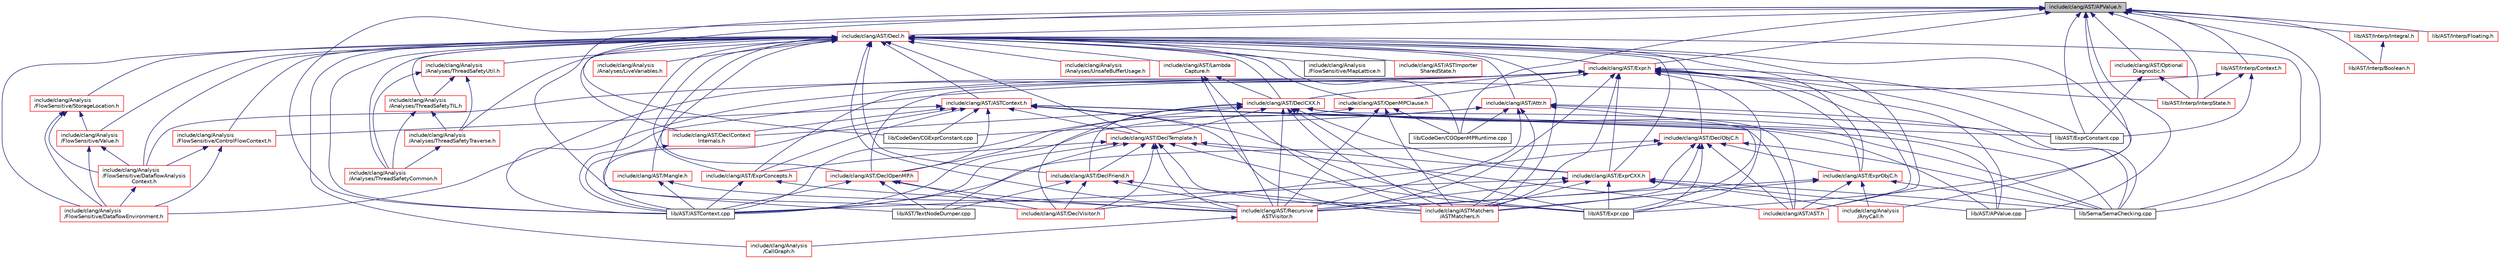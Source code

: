 digraph "include/clang/AST/APValue.h"
{
 // LATEX_PDF_SIZE
  bgcolor="transparent";
  edge [fontname="Helvetica",fontsize="10",labelfontname="Helvetica",labelfontsize="10"];
  node [fontname="Helvetica",fontsize="10",shape=record];
  Node1 [label="include/clang/AST/APValue.h",height=0.2,width=0.4,color="black", fillcolor="grey75", style="filled", fontcolor="black",tooltip=" "];
  Node1 -> Node2 [dir="back",color="midnightblue",fontsize="10",style="solid",fontname="Helvetica"];
  Node2 [label="include/clang/AST/Decl.h",height=0.2,width=0.4,color="red",URL="$Decl_8h.html",tooltip=" "];
  Node2 -> Node3 [dir="back",color="midnightblue",fontsize="10",style="solid",fontname="Helvetica"];
  Node3 [label="include/clang/Analysis\l/Analyses/LiveVariables.h",height=0.2,width=0.4,color="red",URL="$LiveVariables_8h.html",tooltip=" "];
  Node2 -> Node11 [dir="back",color="midnightblue",fontsize="10",style="solid",fontname="Helvetica"];
  Node11 [label="include/clang/Analysis\l/Analyses/ThreadSafetyCommon.h",height=0.2,width=0.4,color="red",URL="$ThreadSafetyCommon_8h.html",tooltip=" "];
  Node2 -> Node14 [dir="back",color="midnightblue",fontsize="10",style="solid",fontname="Helvetica"];
  Node14 [label="include/clang/Analysis\l/Analyses/ThreadSafetyTIL.h",height=0.2,width=0.4,color="red",URL="$ThreadSafetyTIL_8h.html",tooltip=" "];
  Node14 -> Node11 [dir="back",color="midnightblue",fontsize="10",style="solid",fontname="Helvetica"];
  Node14 -> Node17 [dir="back",color="midnightblue",fontsize="10",style="solid",fontname="Helvetica"];
  Node17 [label="include/clang/Analysis\l/Analyses/ThreadSafetyTraverse.h",height=0.2,width=0.4,color="red",URL="$ThreadSafetyTraverse_8h.html",tooltip=" "];
  Node17 -> Node11 [dir="back",color="midnightblue",fontsize="10",style="solid",fontname="Helvetica"];
  Node2 -> Node17 [dir="back",color="midnightblue",fontsize="10",style="solid",fontname="Helvetica"];
  Node2 -> Node19 [dir="back",color="midnightblue",fontsize="10",style="solid",fontname="Helvetica"];
  Node19 [label="include/clang/Analysis\l/Analyses/ThreadSafetyUtil.h",height=0.2,width=0.4,color="red",URL="$ThreadSafetyUtil_8h.html",tooltip=" "];
  Node19 -> Node11 [dir="back",color="midnightblue",fontsize="10",style="solid",fontname="Helvetica"];
  Node19 -> Node14 [dir="back",color="midnightblue",fontsize="10",style="solid",fontname="Helvetica"];
  Node19 -> Node17 [dir="back",color="midnightblue",fontsize="10",style="solid",fontname="Helvetica"];
  Node2 -> Node20 [dir="back",color="midnightblue",fontsize="10",style="solid",fontname="Helvetica"];
  Node20 [label="include/clang/Analysis\l/Analyses/UnsafeBufferUsage.h",height=0.2,width=0.4,color="red",URL="$UnsafeBufferUsage_8h.html",tooltip=" "];
  Node2 -> Node23 [dir="back",color="midnightblue",fontsize="10",style="solid",fontname="Helvetica"];
  Node23 [label="include/clang/Analysis\l/AnyCall.h",height=0.2,width=0.4,color="red",URL="$AnyCall_8h.html",tooltip=" "];
  Node2 -> Node33 [dir="back",color="midnightblue",fontsize="10",style="solid",fontname="Helvetica"];
  Node33 [label="include/clang/Analysis\l/CallGraph.h",height=0.2,width=0.4,color="red",URL="$CallGraph_8h.html",tooltip=" "];
  Node2 -> Node35 [dir="back",color="midnightblue",fontsize="10",style="solid",fontname="Helvetica"];
  Node35 [label="include/clang/Analysis\l/FlowSensitive/ControlFlowContext.h",height=0.2,width=0.4,color="red",URL="$ControlFlowContext_8h.html",tooltip=" "];
  Node35 -> Node44 [dir="back",color="midnightblue",fontsize="10",style="solid",fontname="Helvetica"];
  Node44 [label="include/clang/Analysis\l/FlowSensitive/DataflowAnalysis\lContext.h",height=0.2,width=0.4,color="red",URL="$DataflowAnalysisContext_8h.html",tooltip=" "];
  Node44 -> Node45 [dir="back",color="midnightblue",fontsize="10",style="solid",fontname="Helvetica"];
  Node45 [label="include/clang/Analysis\l/FlowSensitive/DataflowEnvironment.h",height=0.2,width=0.4,color="red",URL="$DataflowEnvironment_8h.html",tooltip=" "];
  Node35 -> Node45 [dir="back",color="midnightblue",fontsize="10",style="solid",fontname="Helvetica"];
  Node2 -> Node44 [dir="back",color="midnightblue",fontsize="10",style="solid",fontname="Helvetica"];
  Node2 -> Node45 [dir="back",color="midnightblue",fontsize="10",style="solid",fontname="Helvetica"];
  Node2 -> Node37 [dir="back",color="midnightblue",fontsize="10",style="solid",fontname="Helvetica"];
  Node37 [label="include/clang/Analysis\l/FlowSensitive/MapLattice.h",height=0.2,width=0.4,color="black",URL="$MapLattice_8h.html",tooltip=" "];
  Node2 -> Node54 [dir="back",color="midnightblue",fontsize="10",style="solid",fontname="Helvetica"];
  Node54 [label="include/clang/Analysis\l/FlowSensitive/StorageLocation.h",height=0.2,width=0.4,color="red",URL="$StorageLocation_8h.html",tooltip=" "];
  Node54 -> Node44 [dir="back",color="midnightblue",fontsize="10",style="solid",fontname="Helvetica"];
  Node54 -> Node45 [dir="back",color="midnightblue",fontsize="10",style="solid",fontname="Helvetica"];
  Node54 -> Node55 [dir="back",color="midnightblue",fontsize="10",style="solid",fontname="Helvetica"];
  Node55 [label="include/clang/Analysis\l/FlowSensitive/Value.h",height=0.2,width=0.4,color="red",URL="$Value_8h.html",tooltip=" "];
  Node55 -> Node44 [dir="back",color="midnightblue",fontsize="10",style="solid",fontname="Helvetica"];
  Node55 -> Node45 [dir="back",color="midnightblue",fontsize="10",style="solid",fontname="Helvetica"];
  Node2 -> Node55 [dir="back",color="midnightblue",fontsize="10",style="solid",fontname="Helvetica"];
  Node2 -> Node62 [dir="back",color="midnightblue",fontsize="10",style="solid",fontname="Helvetica"];
  Node62 [label="include/clang/AST/AST.h",height=0.2,width=0.4,color="red",URL="$AST_8h.html",tooltip=" "];
  Node2 -> Node77 [dir="back",color="midnightblue",fontsize="10",style="solid",fontname="Helvetica"];
  Node77 [label="include/clang/AST/ASTContext.h",height=0.2,width=0.4,color="red",URL="$ASTContext_8h.html",tooltip=" "];
  Node77 -> Node35 [dir="back",color="midnightblue",fontsize="10",style="solid",fontname="Helvetica"];
  Node77 -> Node62 [dir="back",color="midnightblue",fontsize="10",style="solid",fontname="Helvetica"];
  Node77 -> Node91 [dir="back",color="midnightblue",fontsize="10",style="solid",fontname="Helvetica"];
  Node91 [label="include/clang/AST/DeclContext\lInternals.h",height=0.2,width=0.4,color="red",URL="$DeclContextInternals_8h.html",tooltip=" "];
  Node91 -> Node99 [dir="back",color="midnightblue",fontsize="10",style="solid",fontname="Helvetica"];
  Node99 [label="lib/AST/ASTContext.cpp",height=0.2,width=0.4,color="black",URL="$ASTContext_8cpp.html",tooltip=" "];
  Node77 -> Node101 [dir="back",color="midnightblue",fontsize="10",style="solid",fontname="Helvetica"];
  Node101 [label="include/clang/AST/DeclOpenMP.h",height=0.2,width=0.4,color="red",URL="$DeclOpenMP_8h.html",tooltip=" "];
  Node101 -> Node102 [dir="back",color="midnightblue",fontsize="10",style="solid",fontname="Helvetica"];
  Node102 [label="include/clang/AST/DeclVisitor.h",height=0.2,width=0.4,color="red",URL="$DeclVisitor_8h.html",tooltip=" "];
  Node101 -> Node216 [dir="back",color="midnightblue",fontsize="10",style="solid",fontname="Helvetica"];
  Node216 [label="include/clang/AST/Recursive\lASTVisitor.h",height=0.2,width=0.4,color="red",URL="$RecursiveASTVisitor_8h.html",tooltip=" "];
  Node216 -> Node33 [dir="back",color="midnightblue",fontsize="10",style="solid",fontname="Helvetica"];
  Node101 -> Node99 [dir="back",color="midnightblue",fontsize="10",style="solid",fontname="Helvetica"];
  Node101 -> Node108 [dir="back",color="midnightblue",fontsize="10",style="solid",fontname="Helvetica"];
  Node108 [label="lib/AST/TextNodeDumper.cpp",height=0.2,width=0.4,color="black",URL="$TextNodeDumper_8cpp.html",tooltip=" "];
  Node77 -> Node267 [dir="back",color="midnightblue",fontsize="10",style="solid",fontname="Helvetica"];
  Node267 [label="include/clang/AST/DeclTemplate.h",height=0.2,width=0.4,color="red",URL="$DeclTemplate_8h.html",tooltip=" "];
  Node267 -> Node62 [dir="back",color="midnightblue",fontsize="10",style="solid",fontname="Helvetica"];
  Node267 -> Node282 [dir="back",color="midnightblue",fontsize="10",style="solid",fontname="Helvetica"];
  Node282 [label="include/clang/AST/DeclFriend.h",height=0.2,width=0.4,color="red",URL="$DeclFriend_8h.html",tooltip=" "];
  Node282 -> Node102 [dir="back",color="midnightblue",fontsize="10",style="solid",fontname="Helvetica"];
  Node282 -> Node216 [dir="back",color="midnightblue",fontsize="10",style="solid",fontname="Helvetica"];
  Node282 -> Node283 [dir="back",color="midnightblue",fontsize="10",style="solid",fontname="Helvetica"];
  Node283 [label="include/clang/ASTMatchers\l/ASTMatchers.h",height=0.2,width=0.4,color="red",URL="$ASTMatchers_8h.html",tooltip=" "];
  Node282 -> Node108 [dir="back",color="midnightblue",fontsize="10",style="solid",fontname="Helvetica"];
  Node267 -> Node102 [dir="back",color="midnightblue",fontsize="10",style="solid",fontname="Helvetica"];
  Node267 -> Node331 [dir="back",color="midnightblue",fontsize="10",style="solid",fontname="Helvetica"];
  Node331 [label="include/clang/AST/ExprConcepts.h",height=0.2,width=0.4,color="red",URL="$ExprConcepts_8h.html",tooltip=" "];
  Node331 -> Node216 [dir="back",color="midnightblue",fontsize="10",style="solid",fontname="Helvetica"];
  Node331 -> Node99 [dir="back",color="midnightblue",fontsize="10",style="solid",fontname="Helvetica"];
  Node267 -> Node427 [dir="back",color="midnightblue",fontsize="10",style="solid",fontname="Helvetica"];
  Node427 [label="include/clang/AST/ExprCXX.h",height=0.2,width=0.4,color="red",URL="$ExprCXX_8h.html",tooltip=" "];
  Node427 -> Node23 [dir="back",color="midnightblue",fontsize="10",style="solid",fontname="Helvetica"];
  Node427 -> Node216 [dir="back",color="midnightblue",fontsize="10",style="solid",fontname="Helvetica"];
  Node427 -> Node283 [dir="back",color="midnightblue",fontsize="10",style="solid",fontname="Helvetica"];
  Node427 -> Node643 [dir="back",color="midnightblue",fontsize="10",style="solid",fontname="Helvetica"];
  Node643 [label="lib/AST/APValue.cpp",height=0.2,width=0.4,color="black",URL="$APValue_8cpp.html",tooltip=" "];
  Node427 -> Node99 [dir="back",color="midnightblue",fontsize="10",style="solid",fontname="Helvetica"];
  Node427 -> Node132 [dir="back",color="midnightblue",fontsize="10",style="solid",fontname="Helvetica"];
  Node132 [label="lib/AST/Expr.cpp",height=0.2,width=0.4,color="black",URL="$Expr_8cpp.html",tooltip=" "];
  Node427 -> Node337 [dir="back",color="midnightblue",fontsize="10",style="solid",fontname="Helvetica"];
  Node337 [label="lib/Sema/SemaChecking.cpp",height=0.2,width=0.4,color="black",URL="$SemaChecking_8cpp.html",tooltip=" "];
  Node267 -> Node216 [dir="back",color="midnightblue",fontsize="10",style="solid",fontname="Helvetica"];
  Node267 -> Node283 [dir="back",color="midnightblue",fontsize="10",style="solid",fontname="Helvetica"];
  Node267 -> Node99 [dir="back",color="midnightblue",fontsize="10",style="solid",fontname="Helvetica"];
  Node267 -> Node132 [dir="back",color="midnightblue",fontsize="10",style="solid",fontname="Helvetica"];
  Node267 -> Node108 [dir="back",color="midnightblue",fontsize="10",style="solid",fontname="Helvetica"];
  Node77 -> Node331 [dir="back",color="midnightblue",fontsize="10",style="solid",fontname="Helvetica"];
  Node77 -> Node283 [dir="back",color="midnightblue",fontsize="10",style="solid",fontname="Helvetica"];
  Node77 -> Node643 [dir="back",color="midnightblue",fontsize="10",style="solid",fontname="Helvetica"];
  Node77 -> Node99 [dir="back",color="midnightblue",fontsize="10",style="solid",fontname="Helvetica"];
  Node77 -> Node132 [dir="back",color="midnightblue",fontsize="10",style="solid",fontname="Helvetica"];
  Node77 -> Node278 [dir="back",color="midnightblue",fontsize="10",style="solid",fontname="Helvetica"];
  Node278 [label="lib/AST/ExprConstant.cpp",height=0.2,width=0.4,color="black",URL="$ExprConstant_8cpp.html",tooltip=" "];
  Node77 -> Node161 [dir="back",color="midnightblue",fontsize="10",style="solid",fontname="Helvetica"];
  Node161 [label="lib/CodeGen/CGExprConstant.cpp",height=0.2,width=0.4,color="black",URL="$CGExprConstant_8cpp.html",tooltip=" "];
  Node77 -> Node337 [dir="back",color="midnightblue",fontsize="10",style="solid",fontname="Helvetica"];
  Node2 -> Node755 [dir="back",color="midnightblue",fontsize="10",style="solid",fontname="Helvetica"];
  Node755 [label="include/clang/AST/ASTImporter\lSharedState.h",height=0.2,width=0.4,color="red",URL="$ASTImporterSharedState_8h.html",tooltip=" "];
  Node2 -> Node757 [dir="back",color="midnightblue",fontsize="10",style="solid",fontname="Helvetica"];
  Node757 [label="include/clang/AST/Attr.h",height=0.2,width=0.4,color="red",URL="$Attr_8h.html",tooltip=" "];
  Node757 -> Node216 [dir="back",color="midnightblue",fontsize="10",style="solid",fontname="Helvetica"];
  Node757 -> Node283 [dir="back",color="midnightblue",fontsize="10",style="solid",fontname="Helvetica"];
  Node757 -> Node99 [dir="back",color="midnightblue",fontsize="10",style="solid",fontname="Helvetica"];
  Node757 -> Node132 [dir="back",color="midnightblue",fontsize="10",style="solid",fontname="Helvetica"];
  Node757 -> Node278 [dir="back",color="midnightblue",fontsize="10",style="solid",fontname="Helvetica"];
  Node757 -> Node161 [dir="back",color="midnightblue",fontsize="10",style="solid",fontname="Helvetica"];
  Node757 -> Node166 [dir="back",color="midnightblue",fontsize="10",style="solid",fontname="Helvetica"];
  Node166 [label="lib/CodeGen/CGOpenMPRuntime.cpp",height=0.2,width=0.4,color="black",URL="$CGOpenMPRuntime_8cpp.html",tooltip=" "];
  Node757 -> Node337 [dir="back",color="midnightblue",fontsize="10",style="solid",fontname="Helvetica"];
  Node2 -> Node91 [dir="back",color="midnightblue",fontsize="10",style="solid",fontname="Helvetica"];
  Node2 -> Node762 [dir="back",color="midnightblue",fontsize="10",style="solid",fontname="Helvetica"];
  Node762 [label="include/clang/AST/DeclCXX.h",height=0.2,width=0.4,color="red",URL="$DeclCXX_8h.html",tooltip=" "];
  Node762 -> Node62 [dir="back",color="midnightblue",fontsize="10",style="solid",fontname="Helvetica"];
  Node762 -> Node91 [dir="back",color="midnightblue",fontsize="10",style="solid",fontname="Helvetica"];
  Node762 -> Node282 [dir="back",color="midnightblue",fontsize="10",style="solid",fontname="Helvetica"];
  Node762 -> Node267 [dir="back",color="midnightblue",fontsize="10",style="solid",fontname="Helvetica"];
  Node762 -> Node102 [dir="back",color="midnightblue",fontsize="10",style="solid",fontname="Helvetica"];
  Node762 -> Node427 [dir="back",color="midnightblue",fontsize="10",style="solid",fontname="Helvetica"];
  Node762 -> Node216 [dir="back",color="midnightblue",fontsize="10",style="solid",fontname="Helvetica"];
  Node762 -> Node283 [dir="back",color="midnightblue",fontsize="10",style="solid",fontname="Helvetica"];
  Node762 -> Node643 [dir="back",color="midnightblue",fontsize="10",style="solid",fontname="Helvetica"];
  Node762 -> Node99 [dir="back",color="midnightblue",fontsize="10",style="solid",fontname="Helvetica"];
  Node762 -> Node132 [dir="back",color="midnightblue",fontsize="10",style="solid",fontname="Helvetica"];
  Node762 -> Node337 [dir="back",color="midnightblue",fontsize="10",style="solid",fontname="Helvetica"];
  Node2 -> Node282 [dir="back",color="midnightblue",fontsize="10",style="solid",fontname="Helvetica"];
  Node2 -> Node808 [dir="back",color="midnightblue",fontsize="10",style="solid",fontname="Helvetica"];
  Node808 [label="include/clang/AST/DeclObjC.h",height=0.2,width=0.4,color="red",URL="$DeclObjC_8h.html",tooltip=" "];
  Node808 -> Node62 [dir="back",color="midnightblue",fontsize="10",style="solid",fontname="Helvetica"];
  Node808 -> Node102 [dir="back",color="midnightblue",fontsize="10",style="solid",fontname="Helvetica"];
  Node808 -> Node814 [dir="back",color="midnightblue",fontsize="10",style="solid",fontname="Helvetica"];
  Node814 [label="include/clang/AST/ExprObjC.h",height=0.2,width=0.4,color="red",URL="$ExprObjC_8h.html",tooltip=" "];
  Node814 -> Node23 [dir="back",color="midnightblue",fontsize="10",style="solid",fontname="Helvetica"];
  Node814 -> Node62 [dir="back",color="midnightblue",fontsize="10",style="solid",fontname="Helvetica"];
  Node814 -> Node216 [dir="back",color="midnightblue",fontsize="10",style="solid",fontname="Helvetica"];
  Node814 -> Node283 [dir="back",color="midnightblue",fontsize="10",style="solid",fontname="Helvetica"];
  Node814 -> Node337 [dir="back",color="midnightblue",fontsize="10",style="solid",fontname="Helvetica"];
  Node808 -> Node216 [dir="back",color="midnightblue",fontsize="10",style="solid",fontname="Helvetica"];
  Node808 -> Node283 [dir="back",color="midnightblue",fontsize="10",style="solid",fontname="Helvetica"];
  Node808 -> Node99 [dir="back",color="midnightblue",fontsize="10",style="solid",fontname="Helvetica"];
  Node808 -> Node132 [dir="back",color="midnightblue",fontsize="10",style="solid",fontname="Helvetica"];
  Node808 -> Node337 [dir="back",color="midnightblue",fontsize="10",style="solid",fontname="Helvetica"];
  Node2 -> Node101 [dir="back",color="midnightblue",fontsize="10",style="solid",fontname="Helvetica"];
  Node2 -> Node267 [dir="back",color="midnightblue",fontsize="10",style="solid",fontname="Helvetica"];
  Node2 -> Node102 [dir="back",color="midnightblue",fontsize="10",style="solid",fontname="Helvetica"];
  Node2 -> Node817 [dir="back",color="midnightblue",fontsize="10",style="solid",fontname="Helvetica"];
  Node817 [label="include/clang/AST/Expr.h",height=0.2,width=0.4,color="red",URL="$Expr_8h.html",tooltip=" "];
  Node817 -> Node44 [dir="back",color="midnightblue",fontsize="10",style="solid",fontname="Helvetica"];
  Node817 -> Node45 [dir="back",color="midnightblue",fontsize="10",style="solid",fontname="Helvetica"];
  Node817 -> Node62 [dir="back",color="midnightblue",fontsize="10",style="solid",fontname="Helvetica"];
  Node817 -> Node762 [dir="back",color="midnightblue",fontsize="10",style="solid",fontname="Helvetica"];
  Node817 -> Node101 [dir="back",color="midnightblue",fontsize="10",style="solid",fontname="Helvetica"];
  Node817 -> Node331 [dir="back",color="midnightblue",fontsize="10",style="solid",fontname="Helvetica"];
  Node817 -> Node427 [dir="back",color="midnightblue",fontsize="10",style="solid",fontname="Helvetica"];
  Node817 -> Node814 [dir="back",color="midnightblue",fontsize="10",style="solid",fontname="Helvetica"];
  Node817 -> Node820 [dir="back",color="midnightblue",fontsize="10",style="solid",fontname="Helvetica"];
  Node820 [label="include/clang/AST/OpenMPClause.h",height=0.2,width=0.4,color="red",URL="$OpenMPClause_8h.html",tooltip=" "];
  Node820 -> Node101 [dir="back",color="midnightblue",fontsize="10",style="solid",fontname="Helvetica"];
  Node820 -> Node216 [dir="back",color="midnightblue",fontsize="10",style="solid",fontname="Helvetica"];
  Node820 -> Node283 [dir="back",color="midnightblue",fontsize="10",style="solid",fontname="Helvetica"];
  Node820 -> Node166 [dir="back",color="midnightblue",fontsize="10",style="solid",fontname="Helvetica"];
  Node817 -> Node216 [dir="back",color="midnightblue",fontsize="10",style="solid",fontname="Helvetica"];
  Node817 -> Node283 [dir="back",color="midnightblue",fontsize="10",style="solid",fontname="Helvetica"];
  Node817 -> Node643 [dir="back",color="midnightblue",fontsize="10",style="solid",fontname="Helvetica"];
  Node817 -> Node99 [dir="back",color="midnightblue",fontsize="10",style="solid",fontname="Helvetica"];
  Node817 -> Node132 [dir="back",color="midnightblue",fontsize="10",style="solid",fontname="Helvetica"];
  Node817 -> Node278 [dir="back",color="midnightblue",fontsize="10",style="solid",fontname="Helvetica"];
  Node817 -> Node790 [dir="back",color="midnightblue",fontsize="10",style="solid",fontname="Helvetica"];
  Node790 [label="lib/AST/Interp/InterpState.h",height=0.2,width=0.4,color="red",URL="$InterpState_8h.html",tooltip=" "];
  Node817 -> Node337 [dir="back",color="midnightblue",fontsize="10",style="solid",fontname="Helvetica"];
  Node2 -> Node331 [dir="back",color="midnightblue",fontsize="10",style="solid",fontname="Helvetica"];
  Node2 -> Node427 [dir="back",color="midnightblue",fontsize="10",style="solid",fontname="Helvetica"];
  Node2 -> Node814 [dir="back",color="midnightblue",fontsize="10",style="solid",fontname="Helvetica"];
  Node2 -> Node836 [dir="back",color="midnightblue",fontsize="10",style="solid",fontname="Helvetica"];
  Node836 [label="include/clang/AST/Lambda\lCapture.h",height=0.2,width=0.4,color="red",URL="$LambdaCapture_8h.html",tooltip=" "];
  Node836 -> Node762 [dir="back",color="midnightblue",fontsize="10",style="solid",fontname="Helvetica"];
  Node836 -> Node216 [dir="back",color="midnightblue",fontsize="10",style="solid",fontname="Helvetica"];
  Node836 -> Node283 [dir="back",color="midnightblue",fontsize="10",style="solid",fontname="Helvetica"];
  Node2 -> Node131 [dir="back",color="midnightblue",fontsize="10",style="solid",fontname="Helvetica"];
  Node131 [label="include/clang/AST/Mangle.h",height=0.2,width=0.4,color="red",URL="$Mangle_8h.html",tooltip=" "];
  Node131 -> Node99 [dir="back",color="midnightblue",fontsize="10",style="solid",fontname="Helvetica"];
  Node131 -> Node132 [dir="back",color="midnightblue",fontsize="10",style="solid",fontname="Helvetica"];
  Node2 -> Node820 [dir="back",color="midnightblue",fontsize="10",style="solid",fontname="Helvetica"];
  Node2 -> Node216 [dir="back",color="midnightblue",fontsize="10",style="solid",fontname="Helvetica"];
  Node2 -> Node283 [dir="back",color="midnightblue",fontsize="10",style="solid",fontname="Helvetica"];
  Node2 -> Node99 [dir="back",color="midnightblue",fontsize="10",style="solid",fontname="Helvetica"];
  Node2 -> Node166 [dir="back",color="midnightblue",fontsize="10",style="solid",fontname="Helvetica"];
  Node2 -> Node337 [dir="back",color="midnightblue",fontsize="10",style="solid",fontname="Helvetica"];
  Node1 -> Node817 [dir="back",color="midnightblue",fontsize="10",style="solid",fontname="Helvetica"];
  Node1 -> Node860 [dir="back",color="midnightblue",fontsize="10",style="solid",fontname="Helvetica"];
  Node860 [label="include/clang/AST/Optional\lDiagnostic.h",height=0.2,width=0.4,color="red",URL="$OptionalDiagnostic_8h.html",tooltip=" "];
  Node860 -> Node278 [dir="back",color="midnightblue",fontsize="10",style="solid",fontname="Helvetica"];
  Node860 -> Node790 [dir="back",color="midnightblue",fontsize="10",style="solid",fontname="Helvetica"];
  Node1 -> Node643 [dir="back",color="midnightblue",fontsize="10",style="solid",fontname="Helvetica"];
  Node1 -> Node861 [dir="back",color="midnightblue",fontsize="10",style="solid",fontname="Helvetica"];
  Node861 [label="lib/AST/Interp/Integral.h",height=0.2,width=0.4,color="red",URL="$Integral_8h.html",tooltip=" "];
  Node861 -> Node866 [dir="back",color="midnightblue",fontsize="10",style="solid",fontname="Helvetica"];
  Node866 [label="lib/AST/Interp/Boolean.h",height=0.2,width=0.4,color="red",URL="$Boolean_8h.html",tooltip=" "];
  Node1 -> Node864 [dir="back",color="midnightblue",fontsize="10",style="solid",fontname="Helvetica"];
  Node864 [label="lib/AST/Interp/Context.h",height=0.2,width=0.4,color="red",URL="$Context_8h.html",tooltip=" "];
  Node864 -> Node99 [dir="back",color="midnightblue",fontsize="10",style="solid",fontname="Helvetica"];
  Node864 -> Node278 [dir="back",color="midnightblue",fontsize="10",style="solid",fontname="Helvetica"];
  Node864 -> Node790 [dir="back",color="midnightblue",fontsize="10",style="solid",fontname="Helvetica"];
  Node1 -> Node99 [dir="back",color="midnightblue",fontsize="10",style="solid",fontname="Helvetica"];
  Node1 -> Node132 [dir="back",color="midnightblue",fontsize="10",style="solid",fontname="Helvetica"];
  Node1 -> Node278 [dir="back",color="midnightblue",fontsize="10",style="solid",fontname="Helvetica"];
  Node1 -> Node866 [dir="back",color="midnightblue",fontsize="10",style="solid",fontname="Helvetica"];
  Node1 -> Node790 [dir="back",color="midnightblue",fontsize="10",style="solid",fontname="Helvetica"];
  Node1 -> Node867 [dir="back",color="midnightblue",fontsize="10",style="solid",fontname="Helvetica"];
  Node867 [label="lib/AST/Interp/Floating.h",height=0.2,width=0.4,color="red",URL="$Floating_8h.html",tooltip=" "];
  Node1 -> Node108 [dir="back",color="midnightblue",fontsize="10",style="solid",fontname="Helvetica"];
  Node1 -> Node161 [dir="back",color="midnightblue",fontsize="10",style="solid",fontname="Helvetica"];
  Node1 -> Node166 [dir="back",color="midnightblue",fontsize="10",style="solid",fontname="Helvetica"];
  Node1 -> Node337 [dir="back",color="midnightblue",fontsize="10",style="solid",fontname="Helvetica"];
}

